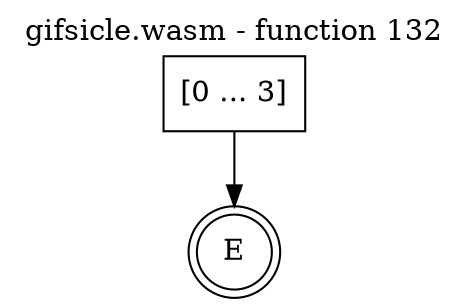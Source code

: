 digraph finite_state_machine {
    label = "gifsicle.wasm - function 132"
    labelloc =  t
    labelfontsize = 16
    labelfontcolor = black
    labelfontname = "Helvetica"
    node [shape = doublecircle]; E ;
    node [shape = box];
    node [shape=box, color=black, style=solid] 0[label="[0 ... 3]"]
    0 -> E;
}
